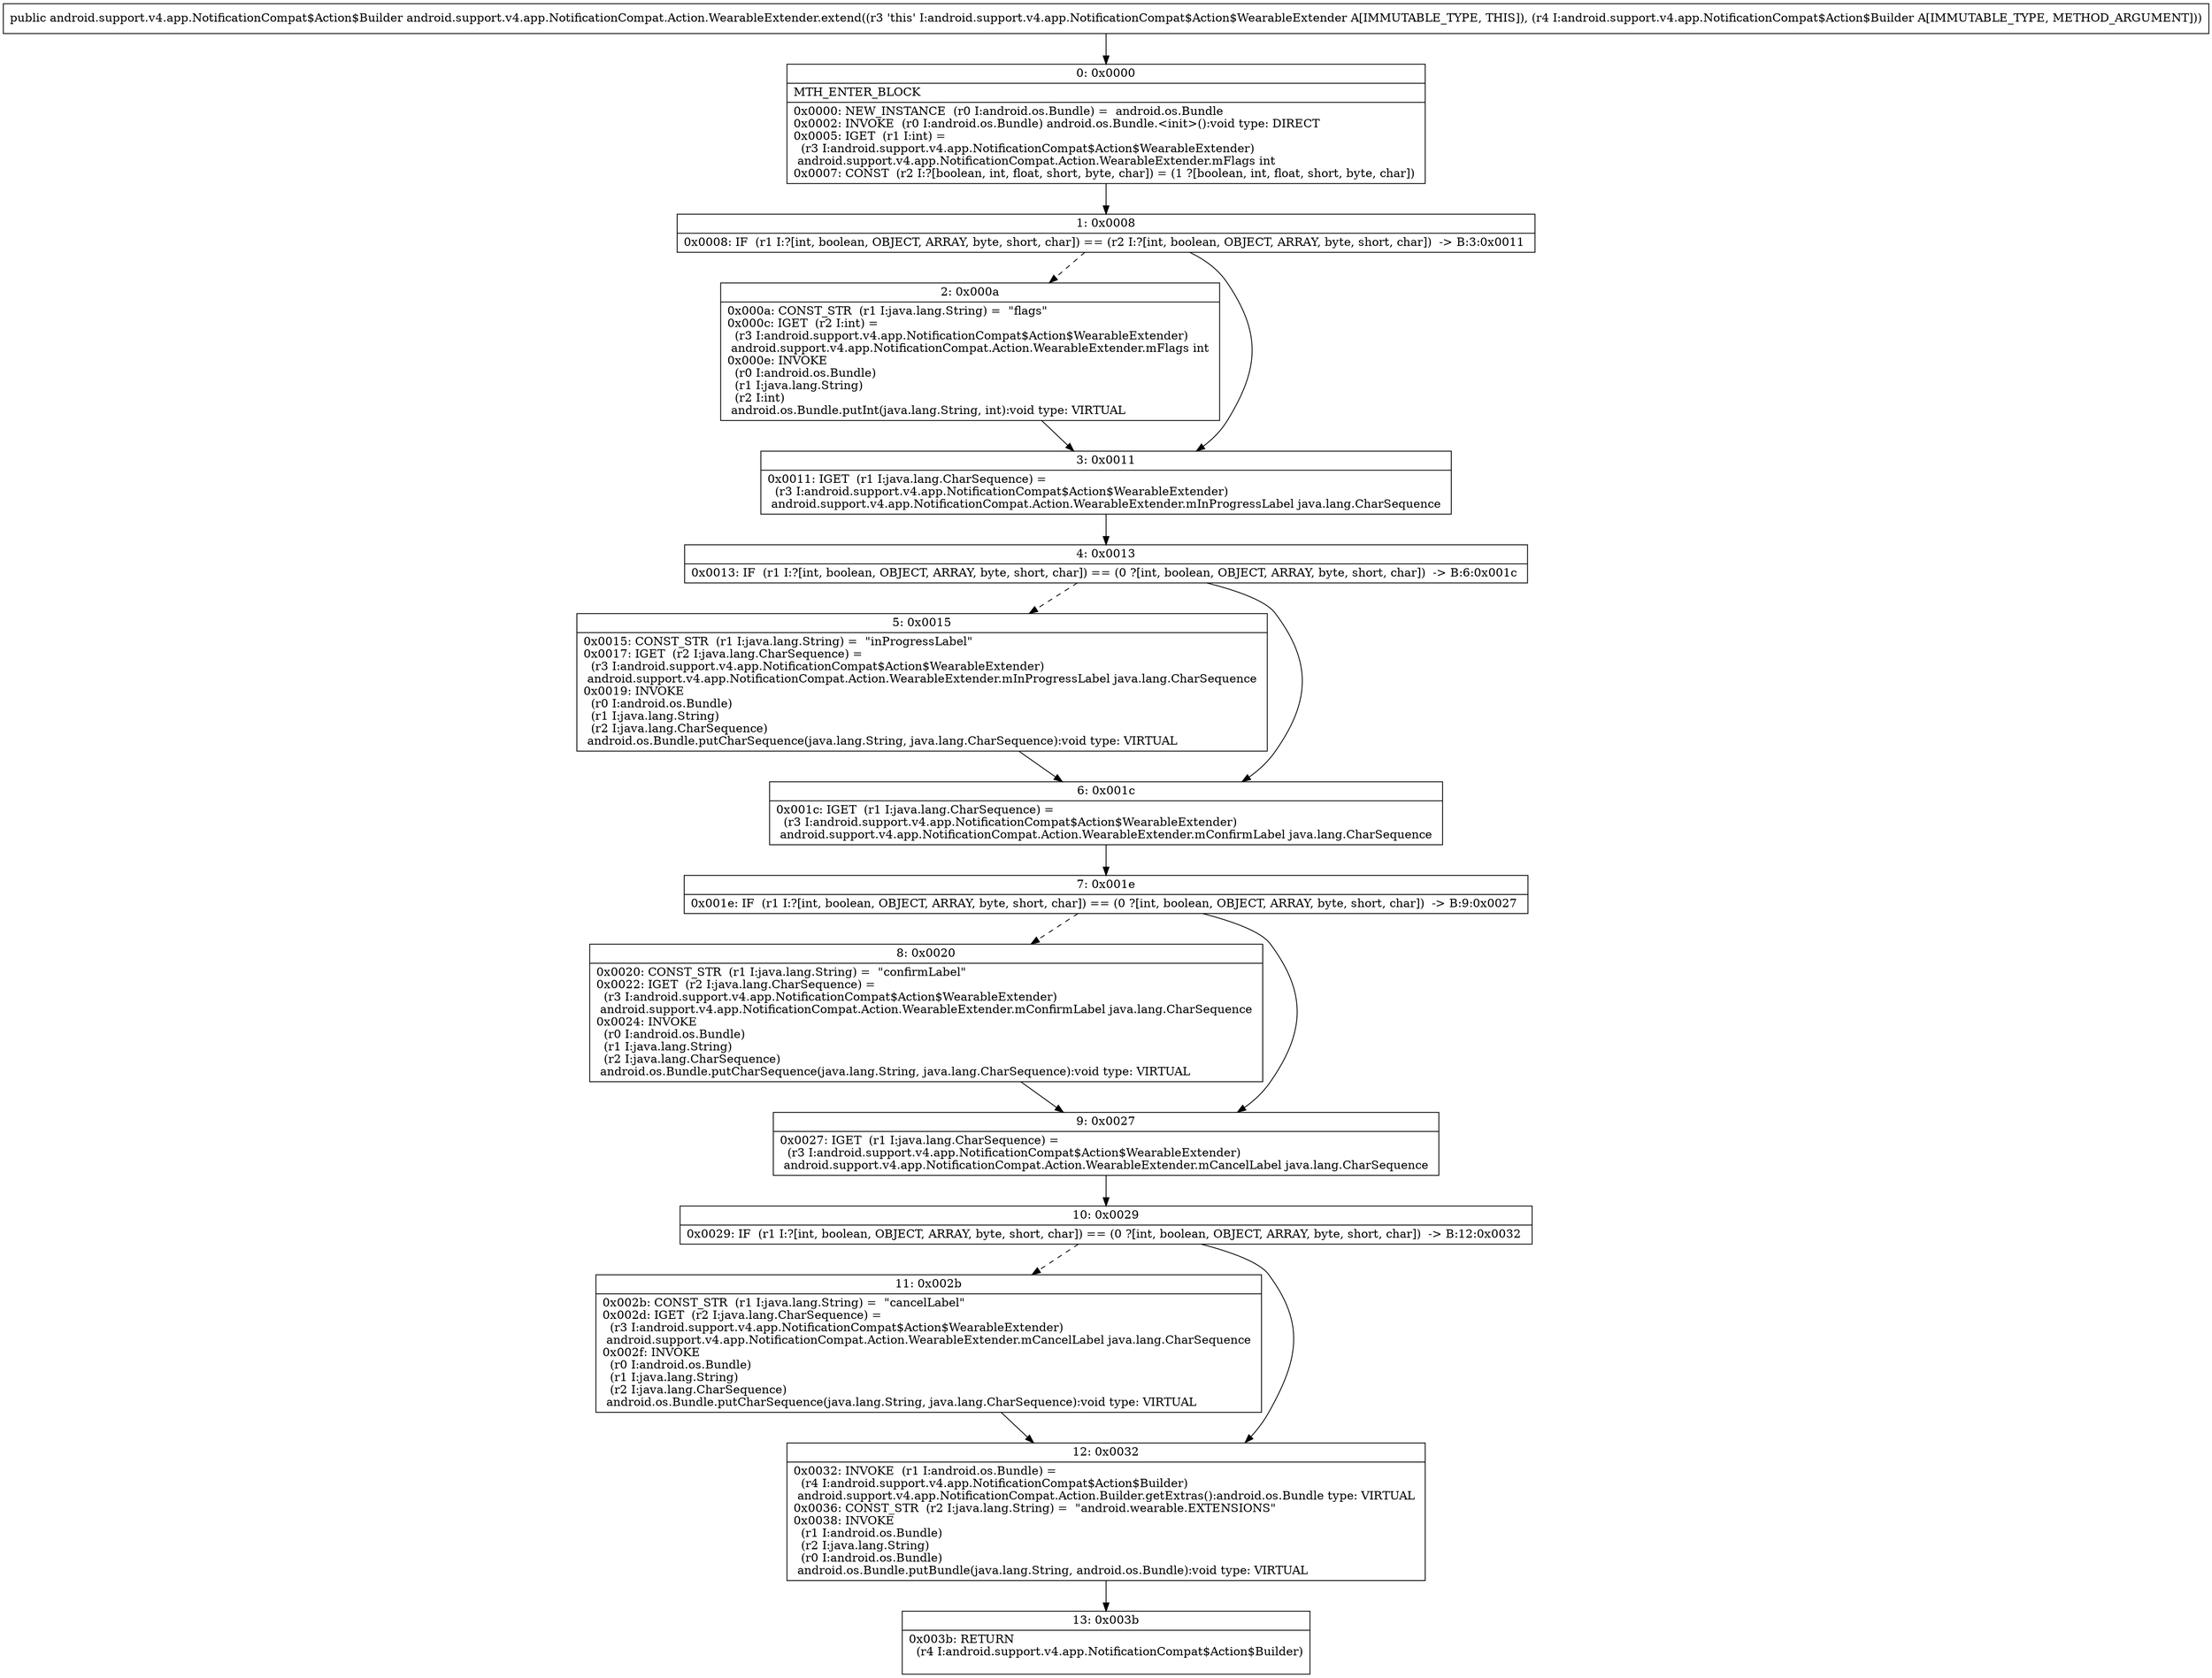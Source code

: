 digraph "CFG forandroid.support.v4.app.NotificationCompat.Action.WearableExtender.extend(Landroid\/support\/v4\/app\/NotificationCompat$Action$Builder;)Landroid\/support\/v4\/app\/NotificationCompat$Action$Builder;" {
Node_0 [shape=record,label="{0\:\ 0x0000|MTH_ENTER_BLOCK\l|0x0000: NEW_INSTANCE  (r0 I:android.os.Bundle) =  android.os.Bundle \l0x0002: INVOKE  (r0 I:android.os.Bundle) android.os.Bundle.\<init\>():void type: DIRECT \l0x0005: IGET  (r1 I:int) = \l  (r3 I:android.support.v4.app.NotificationCompat$Action$WearableExtender)\l android.support.v4.app.NotificationCompat.Action.WearableExtender.mFlags int \l0x0007: CONST  (r2 I:?[boolean, int, float, short, byte, char]) = (1 ?[boolean, int, float, short, byte, char]) \l}"];
Node_1 [shape=record,label="{1\:\ 0x0008|0x0008: IF  (r1 I:?[int, boolean, OBJECT, ARRAY, byte, short, char]) == (r2 I:?[int, boolean, OBJECT, ARRAY, byte, short, char])  \-\> B:3:0x0011 \l}"];
Node_2 [shape=record,label="{2\:\ 0x000a|0x000a: CONST_STR  (r1 I:java.lang.String) =  \"flags\" \l0x000c: IGET  (r2 I:int) = \l  (r3 I:android.support.v4.app.NotificationCompat$Action$WearableExtender)\l android.support.v4.app.NotificationCompat.Action.WearableExtender.mFlags int \l0x000e: INVOKE  \l  (r0 I:android.os.Bundle)\l  (r1 I:java.lang.String)\l  (r2 I:int)\l android.os.Bundle.putInt(java.lang.String, int):void type: VIRTUAL \l}"];
Node_3 [shape=record,label="{3\:\ 0x0011|0x0011: IGET  (r1 I:java.lang.CharSequence) = \l  (r3 I:android.support.v4.app.NotificationCompat$Action$WearableExtender)\l android.support.v4.app.NotificationCompat.Action.WearableExtender.mInProgressLabel java.lang.CharSequence \l}"];
Node_4 [shape=record,label="{4\:\ 0x0013|0x0013: IF  (r1 I:?[int, boolean, OBJECT, ARRAY, byte, short, char]) == (0 ?[int, boolean, OBJECT, ARRAY, byte, short, char])  \-\> B:6:0x001c \l}"];
Node_5 [shape=record,label="{5\:\ 0x0015|0x0015: CONST_STR  (r1 I:java.lang.String) =  \"inProgressLabel\" \l0x0017: IGET  (r2 I:java.lang.CharSequence) = \l  (r3 I:android.support.v4.app.NotificationCompat$Action$WearableExtender)\l android.support.v4.app.NotificationCompat.Action.WearableExtender.mInProgressLabel java.lang.CharSequence \l0x0019: INVOKE  \l  (r0 I:android.os.Bundle)\l  (r1 I:java.lang.String)\l  (r2 I:java.lang.CharSequence)\l android.os.Bundle.putCharSequence(java.lang.String, java.lang.CharSequence):void type: VIRTUAL \l}"];
Node_6 [shape=record,label="{6\:\ 0x001c|0x001c: IGET  (r1 I:java.lang.CharSequence) = \l  (r3 I:android.support.v4.app.NotificationCompat$Action$WearableExtender)\l android.support.v4.app.NotificationCompat.Action.WearableExtender.mConfirmLabel java.lang.CharSequence \l}"];
Node_7 [shape=record,label="{7\:\ 0x001e|0x001e: IF  (r1 I:?[int, boolean, OBJECT, ARRAY, byte, short, char]) == (0 ?[int, boolean, OBJECT, ARRAY, byte, short, char])  \-\> B:9:0x0027 \l}"];
Node_8 [shape=record,label="{8\:\ 0x0020|0x0020: CONST_STR  (r1 I:java.lang.String) =  \"confirmLabel\" \l0x0022: IGET  (r2 I:java.lang.CharSequence) = \l  (r3 I:android.support.v4.app.NotificationCompat$Action$WearableExtender)\l android.support.v4.app.NotificationCompat.Action.WearableExtender.mConfirmLabel java.lang.CharSequence \l0x0024: INVOKE  \l  (r0 I:android.os.Bundle)\l  (r1 I:java.lang.String)\l  (r2 I:java.lang.CharSequence)\l android.os.Bundle.putCharSequence(java.lang.String, java.lang.CharSequence):void type: VIRTUAL \l}"];
Node_9 [shape=record,label="{9\:\ 0x0027|0x0027: IGET  (r1 I:java.lang.CharSequence) = \l  (r3 I:android.support.v4.app.NotificationCompat$Action$WearableExtender)\l android.support.v4.app.NotificationCompat.Action.WearableExtender.mCancelLabel java.lang.CharSequence \l}"];
Node_10 [shape=record,label="{10\:\ 0x0029|0x0029: IF  (r1 I:?[int, boolean, OBJECT, ARRAY, byte, short, char]) == (0 ?[int, boolean, OBJECT, ARRAY, byte, short, char])  \-\> B:12:0x0032 \l}"];
Node_11 [shape=record,label="{11\:\ 0x002b|0x002b: CONST_STR  (r1 I:java.lang.String) =  \"cancelLabel\" \l0x002d: IGET  (r2 I:java.lang.CharSequence) = \l  (r3 I:android.support.v4.app.NotificationCompat$Action$WearableExtender)\l android.support.v4.app.NotificationCompat.Action.WearableExtender.mCancelLabel java.lang.CharSequence \l0x002f: INVOKE  \l  (r0 I:android.os.Bundle)\l  (r1 I:java.lang.String)\l  (r2 I:java.lang.CharSequence)\l android.os.Bundle.putCharSequence(java.lang.String, java.lang.CharSequence):void type: VIRTUAL \l}"];
Node_12 [shape=record,label="{12\:\ 0x0032|0x0032: INVOKE  (r1 I:android.os.Bundle) = \l  (r4 I:android.support.v4.app.NotificationCompat$Action$Builder)\l android.support.v4.app.NotificationCompat.Action.Builder.getExtras():android.os.Bundle type: VIRTUAL \l0x0036: CONST_STR  (r2 I:java.lang.String) =  \"android.wearable.EXTENSIONS\" \l0x0038: INVOKE  \l  (r1 I:android.os.Bundle)\l  (r2 I:java.lang.String)\l  (r0 I:android.os.Bundle)\l android.os.Bundle.putBundle(java.lang.String, android.os.Bundle):void type: VIRTUAL \l}"];
Node_13 [shape=record,label="{13\:\ 0x003b|0x003b: RETURN  \l  (r4 I:android.support.v4.app.NotificationCompat$Action$Builder)\l \l}"];
MethodNode[shape=record,label="{public android.support.v4.app.NotificationCompat$Action$Builder android.support.v4.app.NotificationCompat.Action.WearableExtender.extend((r3 'this' I:android.support.v4.app.NotificationCompat$Action$WearableExtender A[IMMUTABLE_TYPE, THIS]), (r4 I:android.support.v4.app.NotificationCompat$Action$Builder A[IMMUTABLE_TYPE, METHOD_ARGUMENT])) }"];
MethodNode -> Node_0;
Node_0 -> Node_1;
Node_1 -> Node_2[style=dashed];
Node_1 -> Node_3;
Node_2 -> Node_3;
Node_3 -> Node_4;
Node_4 -> Node_5[style=dashed];
Node_4 -> Node_6;
Node_5 -> Node_6;
Node_6 -> Node_7;
Node_7 -> Node_8[style=dashed];
Node_7 -> Node_9;
Node_8 -> Node_9;
Node_9 -> Node_10;
Node_10 -> Node_11[style=dashed];
Node_10 -> Node_12;
Node_11 -> Node_12;
Node_12 -> Node_13;
}

